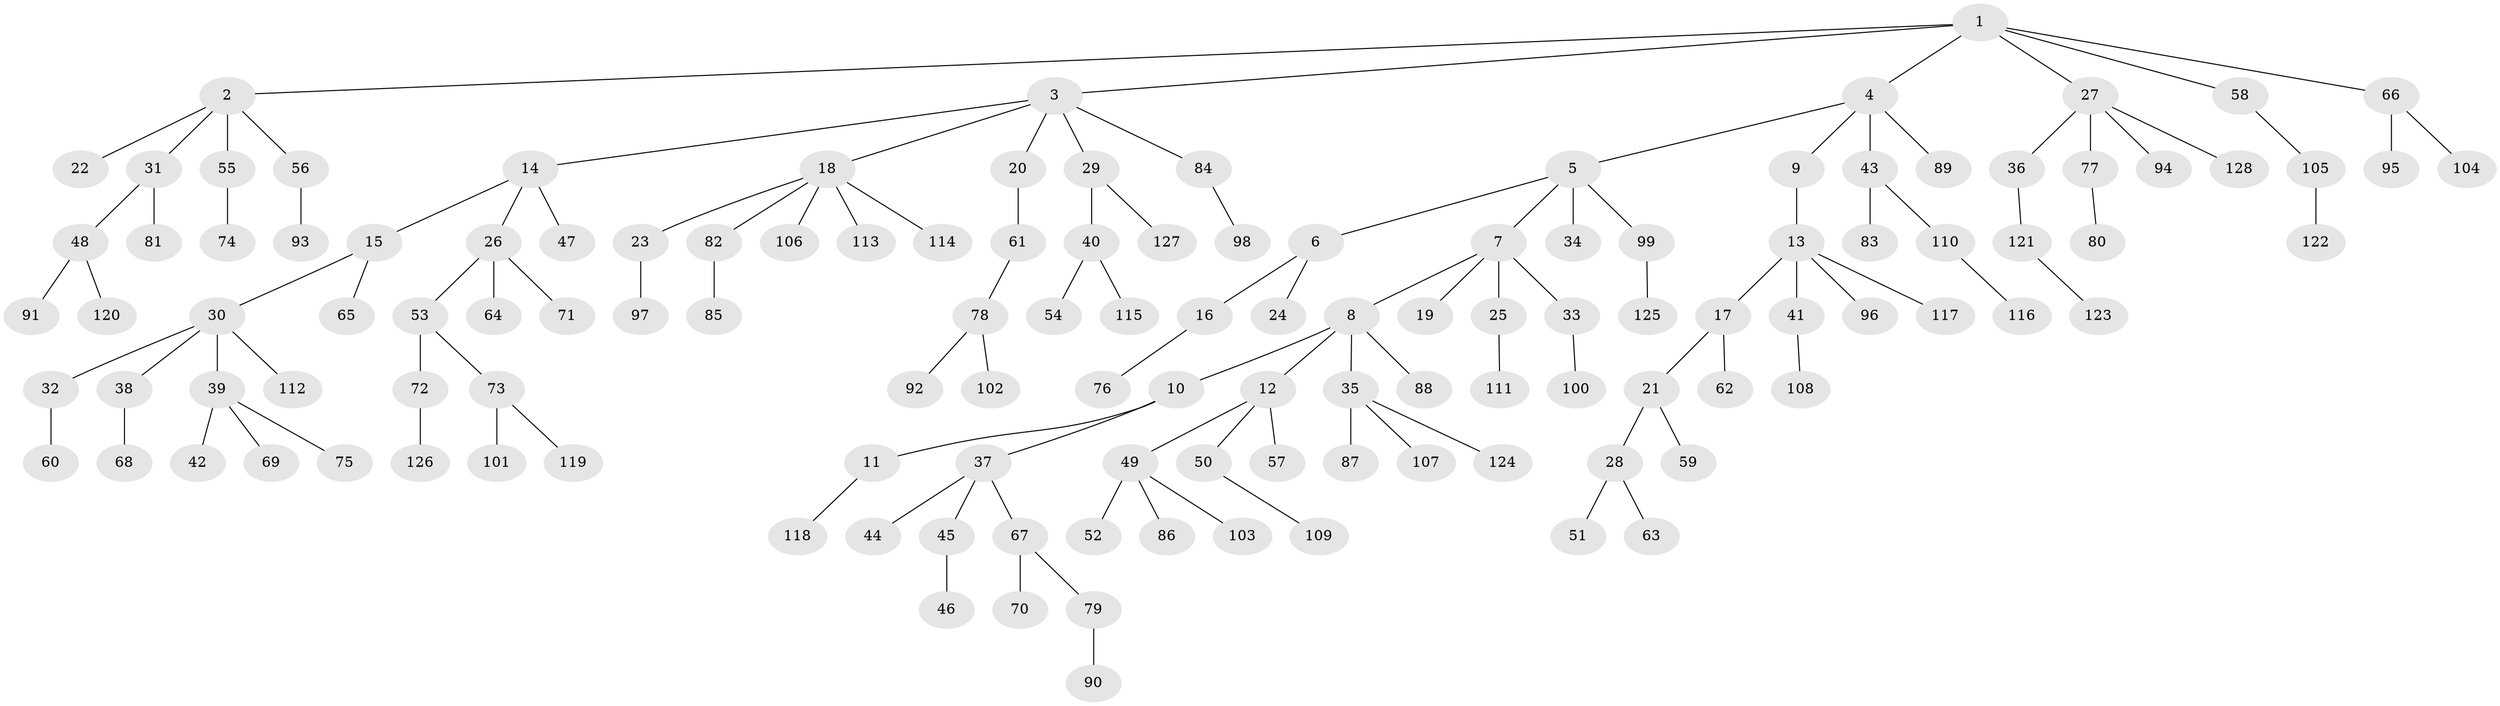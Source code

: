 // coarse degree distribution, {6: 0.03125, 4: 0.09375, 2: 0.28125, 3: 0.125, 1: 0.46875}
// Generated by graph-tools (version 1.1) at 2025/52/03/04/25 22:52:05]
// undirected, 128 vertices, 127 edges
graph export_dot {
  node [color=gray90,style=filled];
  1;
  2;
  3;
  4;
  5;
  6;
  7;
  8;
  9;
  10;
  11;
  12;
  13;
  14;
  15;
  16;
  17;
  18;
  19;
  20;
  21;
  22;
  23;
  24;
  25;
  26;
  27;
  28;
  29;
  30;
  31;
  32;
  33;
  34;
  35;
  36;
  37;
  38;
  39;
  40;
  41;
  42;
  43;
  44;
  45;
  46;
  47;
  48;
  49;
  50;
  51;
  52;
  53;
  54;
  55;
  56;
  57;
  58;
  59;
  60;
  61;
  62;
  63;
  64;
  65;
  66;
  67;
  68;
  69;
  70;
  71;
  72;
  73;
  74;
  75;
  76;
  77;
  78;
  79;
  80;
  81;
  82;
  83;
  84;
  85;
  86;
  87;
  88;
  89;
  90;
  91;
  92;
  93;
  94;
  95;
  96;
  97;
  98;
  99;
  100;
  101;
  102;
  103;
  104;
  105;
  106;
  107;
  108;
  109;
  110;
  111;
  112;
  113;
  114;
  115;
  116;
  117;
  118;
  119;
  120;
  121;
  122;
  123;
  124;
  125;
  126;
  127;
  128;
  1 -- 2;
  1 -- 3;
  1 -- 4;
  1 -- 27;
  1 -- 58;
  1 -- 66;
  2 -- 22;
  2 -- 31;
  2 -- 55;
  2 -- 56;
  3 -- 14;
  3 -- 18;
  3 -- 20;
  3 -- 29;
  3 -- 84;
  4 -- 5;
  4 -- 9;
  4 -- 43;
  4 -- 89;
  5 -- 6;
  5 -- 7;
  5 -- 34;
  5 -- 99;
  6 -- 16;
  6 -- 24;
  7 -- 8;
  7 -- 19;
  7 -- 25;
  7 -- 33;
  8 -- 10;
  8 -- 12;
  8 -- 35;
  8 -- 88;
  9 -- 13;
  10 -- 11;
  10 -- 37;
  11 -- 118;
  12 -- 49;
  12 -- 50;
  12 -- 57;
  13 -- 17;
  13 -- 41;
  13 -- 96;
  13 -- 117;
  14 -- 15;
  14 -- 26;
  14 -- 47;
  15 -- 30;
  15 -- 65;
  16 -- 76;
  17 -- 21;
  17 -- 62;
  18 -- 23;
  18 -- 82;
  18 -- 106;
  18 -- 113;
  18 -- 114;
  20 -- 61;
  21 -- 28;
  21 -- 59;
  23 -- 97;
  25 -- 111;
  26 -- 53;
  26 -- 64;
  26 -- 71;
  27 -- 36;
  27 -- 77;
  27 -- 94;
  27 -- 128;
  28 -- 51;
  28 -- 63;
  29 -- 40;
  29 -- 127;
  30 -- 32;
  30 -- 38;
  30 -- 39;
  30 -- 112;
  31 -- 48;
  31 -- 81;
  32 -- 60;
  33 -- 100;
  35 -- 87;
  35 -- 107;
  35 -- 124;
  36 -- 121;
  37 -- 44;
  37 -- 45;
  37 -- 67;
  38 -- 68;
  39 -- 42;
  39 -- 69;
  39 -- 75;
  40 -- 54;
  40 -- 115;
  41 -- 108;
  43 -- 83;
  43 -- 110;
  45 -- 46;
  48 -- 91;
  48 -- 120;
  49 -- 52;
  49 -- 86;
  49 -- 103;
  50 -- 109;
  53 -- 72;
  53 -- 73;
  55 -- 74;
  56 -- 93;
  58 -- 105;
  61 -- 78;
  66 -- 95;
  66 -- 104;
  67 -- 70;
  67 -- 79;
  72 -- 126;
  73 -- 101;
  73 -- 119;
  77 -- 80;
  78 -- 92;
  78 -- 102;
  79 -- 90;
  82 -- 85;
  84 -- 98;
  99 -- 125;
  105 -- 122;
  110 -- 116;
  121 -- 123;
}
